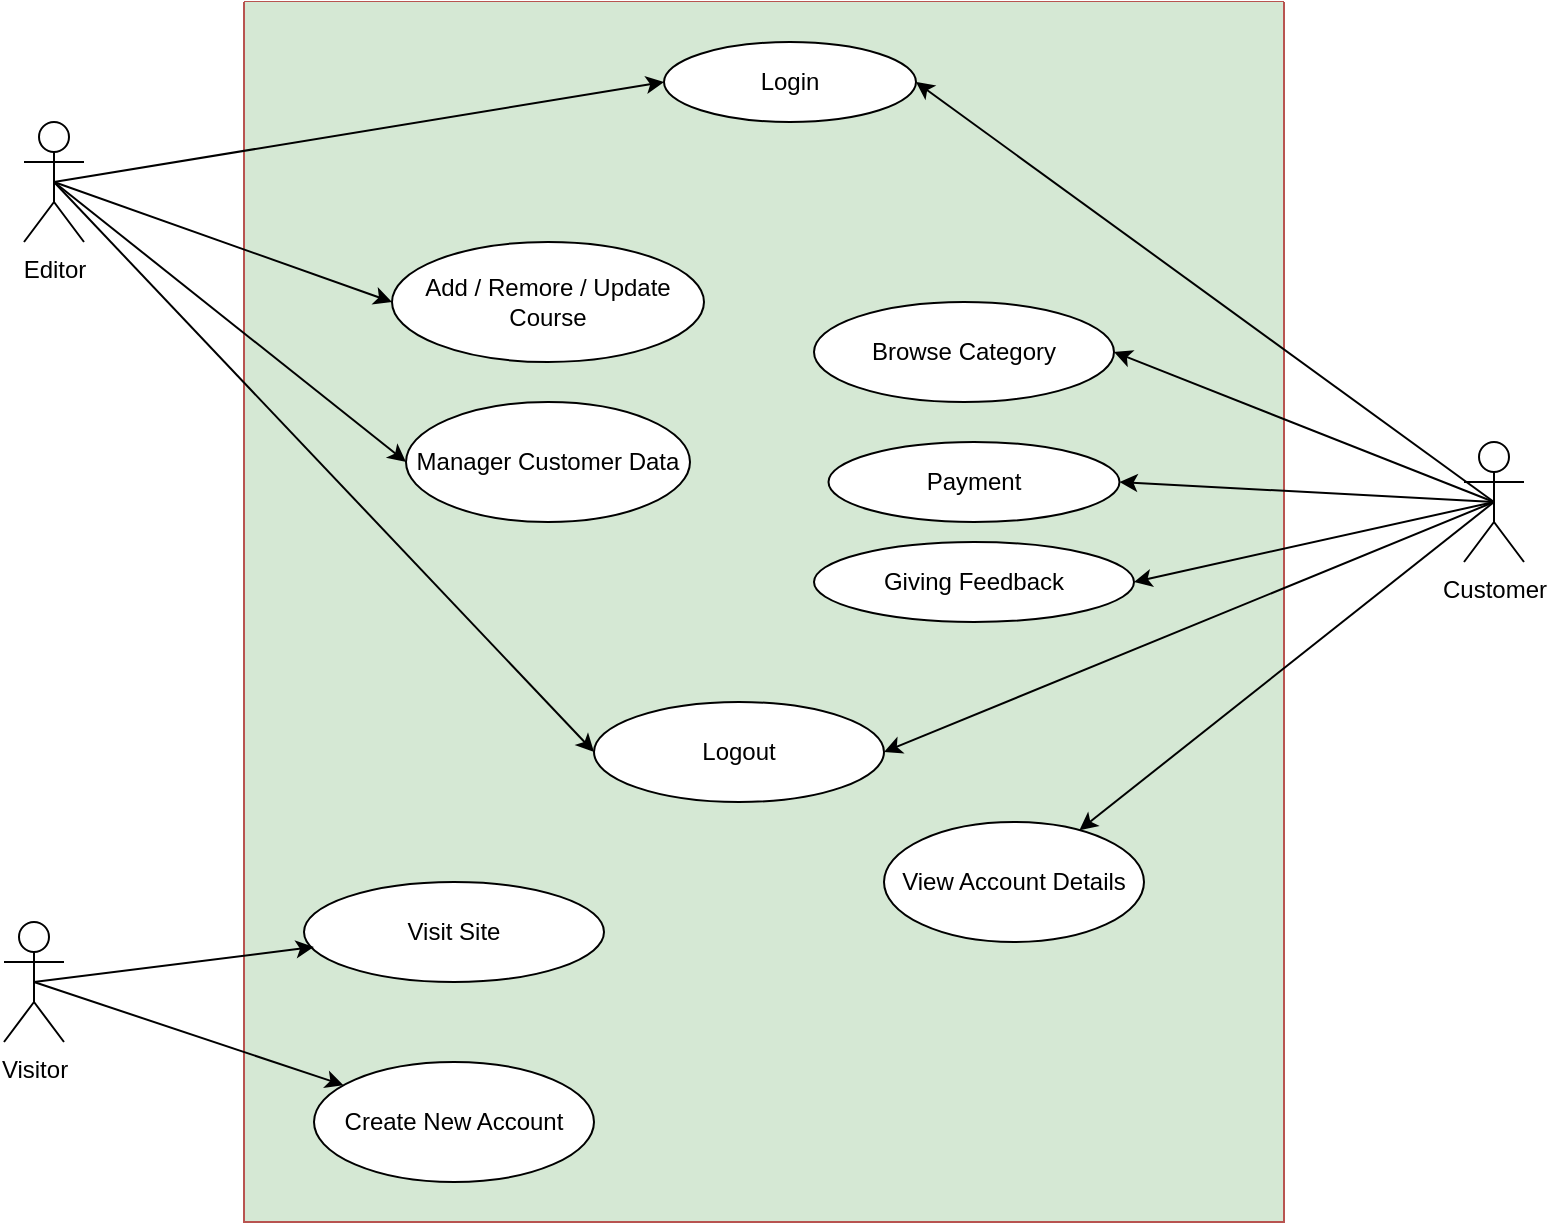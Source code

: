 <mxfile compressed="true" version="16.5.6" type="github"><diagram id="SVKaOEhVigUVczkBLGVq" name="Page-1"><mxGraphModel dx="868" dy="450" grid="1" gridSize="10" guides="1" tooltips="1" connect="1" arrows="1" fold="1" page="1" pageScale="1" pageWidth="827" pageHeight="1169" math="0" shadow="0"><root><object label="" id="0"><mxCell/></object><mxCell id="1" parent="0"/><mxCell id="2un76AmxoCiAzIp-n82Q-10" value="" style="swimlane;startSize=0;fillColor=#f8cecc;strokeColor=#b85450;swimlaneFillColor=#D5E8D4;gradientDirection=south;gradientColor=none;rounded=0;shadow=0;sketch=0;glass=0;labelBackgroundColor=none;" vertex="1" parent="1"><mxGeometry x="160" y="40" width="520" height="610" as="geometry"/></mxCell><mxCell id="c1tF5glh7n1Xves2hnFM-6" value="Create New Account" style="ellipse;whiteSpace=wrap;html=1;" parent="2un76AmxoCiAzIp-n82Q-10" vertex="1"><mxGeometry x="35" y="530" width="140" height="60" as="geometry"/></mxCell><mxCell id="c1tF5glh7n1Xves2hnFM-5" value="Visit Site" style="ellipse;whiteSpace=wrap;html=1;" parent="2un76AmxoCiAzIp-n82Q-10" vertex="1"><mxGeometry x="30" y="440" width="150" height="50" as="geometry"/></mxCell><mxCell id="c1tF5glh7n1Xves2hnFM-3" value="Logout" style="ellipse;whiteSpace=wrap;html=1;" parent="2un76AmxoCiAzIp-n82Q-10" vertex="1"><mxGeometry x="175" y="350" width="145" height="50" as="geometry"/></mxCell><mxCell id="c1tF5glh7n1Xves2hnFM-4" value="View Account Details" style="ellipse;whiteSpace=wrap;html=1;" parent="2un76AmxoCiAzIp-n82Q-10" vertex="1"><mxGeometry x="320" y="410" width="130" height="60" as="geometry"/></mxCell><mxCell id="2un76AmxoCiAzIp-n82Q-3" value="Giving Feedback" style="ellipse;whiteSpace=wrap;html=1;" vertex="1" parent="2un76AmxoCiAzIp-n82Q-10"><mxGeometry x="285" y="270" width="160" height="40" as="geometry"/></mxCell><mxCell id="2un76AmxoCiAzIp-n82Q-2" value="Payment" style="ellipse;whiteSpace=wrap;html=1;" vertex="1" parent="2un76AmxoCiAzIp-n82Q-10"><mxGeometry x="292.25" y="220" width="145.5" height="40" as="geometry"/></mxCell><mxCell id="2un76AmxoCiAzIp-n82Q-1" value="Browse Category" style="ellipse;whiteSpace=wrap;html=1;" vertex="1" parent="2un76AmxoCiAzIp-n82Q-10"><mxGeometry x="285" y="150" width="150" height="50" as="geometry"/></mxCell><mxCell id="c1tF5glh7n1Xves2hnFM-2" value="Login" style="ellipse;whiteSpace=wrap;html=1;" parent="2un76AmxoCiAzIp-n82Q-10" vertex="1"><mxGeometry x="210" y="20" width="126" height="40" as="geometry"/></mxCell><mxCell id="2un76AmxoCiAzIp-n82Q-4" value="Add / Remore / Update Course" style="ellipse;whiteSpace=wrap;html=1;" vertex="1" parent="2un76AmxoCiAzIp-n82Q-10"><mxGeometry x="74" y="120" width="156" height="60" as="geometry"/></mxCell><mxCell id="2un76AmxoCiAzIp-n82Q-12" value="Manager Customer Data" style="ellipse;whiteSpace=wrap;html=1;rounded=0;shadow=0;glass=0;labelBackgroundColor=none;sketch=0;gradientColor=none;gradientDirection=south;" vertex="1" parent="2un76AmxoCiAzIp-n82Q-10"><mxGeometry x="81" y="200" width="142" height="60" as="geometry"/></mxCell><mxCell id="cUy7YZxRetMB7Kt8PGve-1" value="Editor" style="shape=umlActor;verticalLabelPosition=bottom;verticalAlign=top;html=1;outlineConnect=0;" parent="1" vertex="1"><mxGeometry x="50" y="100" width="30" height="60" as="geometry"/></mxCell><mxCell id="cUy7YZxRetMB7Kt8PGve-2" value="Visitor" style="shape=umlActor;verticalLabelPosition=bottom;verticalAlign=top;html=1;outlineConnect=0;" parent="1" vertex="1"><mxGeometry x="40" y="500" width="30" height="60" as="geometry"/></mxCell><mxCell id="aoWT-LzkS2eulk2DC-qY-1" value="Customer" style="shape=umlActor;verticalLabelPosition=bottom;verticalAlign=top;html=1;outlineConnect=0;" parent="1" vertex="1"><mxGeometry x="770" y="260" width="30" height="60" as="geometry"/></mxCell><mxCell id="IfXhBUEUI42p9_bn3BJ2-1" value="" style="endArrow=classic;html=1;rounded=0;entryX=0;entryY=0.5;entryDx=0;entryDy=0;exitX=0.5;exitY=0.5;exitDx=0;exitDy=0;exitPerimeter=0;" parent="1" target="c1tF5glh7n1Xves2hnFM-2" edge="1" source="cUy7YZxRetMB7Kt8PGve-1"><mxGeometry width="50" height="50" relative="1" as="geometry"><mxPoint x="80" y="125" as="sourcePoint"/><mxPoint x="350" y="90" as="targetPoint"/></mxGeometry></mxCell><mxCell id="IfXhBUEUI42p9_bn3BJ2-2" value="" style="endArrow=classic;html=1;rounded=0;entryX=1;entryY=0.5;entryDx=0;entryDy=0;exitX=0.5;exitY=0.5;exitDx=0;exitDy=0;exitPerimeter=0;" parent="1" target="c1tF5glh7n1Xves2hnFM-2" edge="1" source="aoWT-LzkS2eulk2DC-qY-1"><mxGeometry width="50" height="50" relative="1" as="geometry"><mxPoint x="760" y="240" as="sourcePoint"/><mxPoint x="740" y="70" as="targetPoint"/></mxGeometry></mxCell><mxCell id="IfXhBUEUI42p9_bn3BJ2-3" value="" style="endArrow=classic;html=1;rounded=0;entryX=1;entryY=0.5;entryDx=0;entryDy=0;exitX=0.5;exitY=0.5;exitDx=0;exitDy=0;exitPerimeter=0;" parent="1" target="c1tF5glh7n1Xves2hnFM-3" edge="1" source="aoWT-LzkS2eulk2DC-qY-1"><mxGeometry width="50" height="50" relative="1" as="geometry"><mxPoint x="760" y="260" as="sourcePoint"/><mxPoint x="483.499" y="115.159" as="targetPoint"/></mxGeometry></mxCell><mxCell id="IfXhBUEUI42p9_bn3BJ2-4" value="" style="endArrow=classic;html=1;rounded=0;entryX=0;entryY=0.5;entryDx=0;entryDy=0;exitX=0.5;exitY=0.5;exitDx=0;exitDy=0;exitPerimeter=0;" parent="1" target="c1tF5glh7n1Xves2hnFM-3" edge="1" source="cUy7YZxRetMB7Kt8PGve-1"><mxGeometry width="50" height="50" relative="1" as="geometry"><mxPoint x="80" y="135" as="sourcePoint"/><mxPoint x="364.375" y="114.463" as="targetPoint"/></mxGeometry></mxCell><mxCell id="IfXhBUEUI42p9_bn3BJ2-5" value="" style="endArrow=classic;html=1;rounded=0;exitX=0.5;exitY=0.5;exitDx=0;exitDy=0;exitPerimeter=0;" parent="1" target="c1tF5glh7n1Xves2hnFM-4" edge="1" source="aoWT-LzkS2eulk2DC-qY-1"><mxGeometry width="50" height="50" relative="1" as="geometry"><mxPoint x="760" y="280" as="sourcePoint"/><mxPoint x="480" y="350" as="targetPoint"/></mxGeometry></mxCell><mxCell id="IfXhBUEUI42p9_bn3BJ2-6" value="" style="endArrow=classic;html=1;rounded=0;entryX=0.033;entryY=0.65;entryDx=0;entryDy=0;entryPerimeter=0;exitX=0.5;exitY=0.5;exitDx=0;exitDy=0;exitPerimeter=0;" parent="1" target="c1tF5glh7n1Xves2hnFM-5" edge="1" source="cUy7YZxRetMB7Kt8PGve-2"><mxGeometry width="50" height="50" relative="1" as="geometry"><mxPoint x="80" y="480" as="sourcePoint"/><mxPoint x="130" y="430" as="targetPoint"/></mxGeometry></mxCell><mxCell id="IfXhBUEUI42p9_bn3BJ2-7" value="" style="endArrow=classic;html=1;rounded=0;exitX=0.5;exitY=0.5;exitDx=0;exitDy=0;exitPerimeter=0;" parent="1" target="c1tF5glh7n1Xves2hnFM-6" edge="1" source="cUy7YZxRetMB7Kt8PGve-2"><mxGeometry width="50" height="50" relative="1" as="geometry"><mxPoint x="80" y="490" as="sourcePoint"/><mxPoint x="223.96" y="422" as="targetPoint"/></mxGeometry></mxCell><mxCell id="2un76AmxoCiAzIp-n82Q-5" value="" style="endArrow=classic;html=1;rounded=0;entryX=1;entryY=0.5;entryDx=0;entryDy=0;exitX=0.5;exitY=0.5;exitDx=0;exitDy=0;exitPerimeter=0;" edge="1" parent="1" source="aoWT-LzkS2eulk2DC-qY-1" target="2un76AmxoCiAzIp-n82Q-1"><mxGeometry width="50" height="50" relative="1" as="geometry"><mxPoint x="760" y="250" as="sourcePoint"/><mxPoint x="490" y="100" as="targetPoint"/></mxGeometry></mxCell><mxCell id="2un76AmxoCiAzIp-n82Q-6" value="" style="endArrow=classic;html=1;rounded=0;entryX=1;entryY=0.5;entryDx=0;entryDy=0;exitX=0.5;exitY=0.5;exitDx=0;exitDy=0;exitPerimeter=0;" edge="1" parent="1" source="aoWT-LzkS2eulk2DC-qY-1" target="2un76AmxoCiAzIp-n82Q-2"><mxGeometry width="50" height="50" relative="1" as="geometry"><mxPoint x="760" y="250" as="sourcePoint"/><mxPoint x="610" y="185" as="targetPoint"/></mxGeometry></mxCell><mxCell id="2un76AmxoCiAzIp-n82Q-7" value="" style="endArrow=classic;html=1;rounded=0;entryX=1;entryY=0.5;entryDx=0;entryDy=0;exitX=0.5;exitY=0.5;exitDx=0;exitDy=0;exitPerimeter=0;" edge="1" parent="1" source="aoWT-LzkS2eulk2DC-qY-1" target="2un76AmxoCiAzIp-n82Q-3"><mxGeometry width="50" height="50" relative="1" as="geometry"><mxPoint x="760" y="260" as="sourcePoint"/><mxPoint x="615.5" y="240" as="targetPoint"/></mxGeometry></mxCell><mxCell id="2un76AmxoCiAzIp-n82Q-8" value="" style="endArrow=classic;html=1;rounded=0;entryX=0;entryY=0.5;entryDx=0;entryDy=0;exitX=0.5;exitY=0.5;exitDx=0;exitDy=0;exitPerimeter=0;" edge="1" parent="1" source="cUy7YZxRetMB7Kt8PGve-1" target="2un76AmxoCiAzIp-n82Q-4"><mxGeometry width="50" height="50" relative="1" as="geometry"><mxPoint x="80" y="130" as="sourcePoint"/><mxPoint x="364" y="100" as="targetPoint"/></mxGeometry></mxCell><mxCell id="2un76AmxoCiAzIp-n82Q-14" value="" style="endArrow=classic;html=1;rounded=0;entryX=0;entryY=0.5;entryDx=0;entryDy=0;" edge="1" parent="1" target="2un76AmxoCiAzIp-n82Q-12"><mxGeometry width="50" height="50" relative="1" as="geometry"><mxPoint x="65" y="130" as="sourcePoint"/><mxPoint x="244" y="200" as="targetPoint"/></mxGeometry></mxCell></root></mxGraphModel></diagram></mxfile>